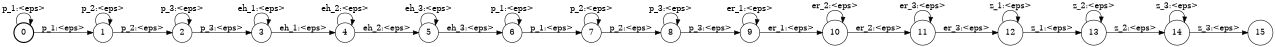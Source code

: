digraph FST {
rankdir = LR;
size = "8.5,11";
center = 1;
orientation = Portrait;
ranksep = "0.4";
nodesep = "0.25";
0 [label = "0", shape = circle, style = bold, fontsize = 14]
	0 -> 0 [label = "p_1:<eps>", fontsize = 14];
	0 -> 1 [label = "p_1:<eps>", fontsize = 14];
1 [label = "1", shape = circle, style = solid, fontsize = 14]
	1 -> 1 [label = "p_2:<eps>", fontsize = 14];
	1 -> 2 [label = "p_2:<eps>", fontsize = 14];
2 [label = "2", shape = circle, style = solid, fontsize = 14]
	2 -> 2 [label = "p_3:<eps>", fontsize = 14];
	2 -> 3 [label = "p_3:<eps>", fontsize = 14];
3 [label = "3", shape = circle, style = solid, fontsize = 14]
	3 -> 3 [label = "eh_1:<eps>", fontsize = 14];
	3 -> 4 [label = "eh_1:<eps>", fontsize = 14];
4 [label = "4", shape = circle, style = solid, fontsize = 14]
	4 -> 4 [label = "eh_2:<eps>", fontsize = 14];
	4 -> 5 [label = "eh_2:<eps>", fontsize = 14];
5 [label = "5", shape = circle, style = solid, fontsize = 14]
	5 -> 5 [label = "eh_3:<eps>", fontsize = 14];
	5 -> 6 [label = "eh_3:<eps>", fontsize = 14];
6 [label = "6", shape = circle, style = solid, fontsize = 14]
	6 -> 6 [label = "p_1:<eps>", fontsize = 14];
	6 -> 7 [label = "p_1:<eps>", fontsize = 14];
7 [label = "7", shape = circle, style = solid, fontsize = 14]
	7 -> 7 [label = "p_2:<eps>", fontsize = 14];
	7 -> 8 [label = "p_2:<eps>", fontsize = 14];
8 [label = "8", shape = circle, style = solid, fontsize = 14]
	8 -> 8 [label = "p_3:<eps>", fontsize = 14];
	8 -> 9 [label = "p_3:<eps>", fontsize = 14];
9 [label = "9", shape = circle, style = solid, fontsize = 14]
	9 -> 9 [label = "er_1:<eps>", fontsize = 14];
	9 -> 10 [label = "er_1:<eps>", fontsize = 14];
10 [label = "10", shape = circle, style = solid, fontsize = 14]
	10 -> 10 [label = "er_2:<eps>", fontsize = 14];
	10 -> 11 [label = "er_2:<eps>", fontsize = 14];
11 [label = "11", shape = circle, style = solid, fontsize = 14]
	11 -> 11 [label = "er_3:<eps>", fontsize = 14];
	11 -> 12 [label = "er_3:<eps>", fontsize = 14];
12 [label = "12", shape = circle, style = solid, fontsize = 14]
	12 -> 12 [label = "z_1:<eps>", fontsize = 14];
	12 -> 13 [label = "z_1:<eps>", fontsize = 14];
13 [label = "13", shape = circle, style = solid, fontsize = 14]
	13 -> 13 [label = "z_2:<eps>", fontsize = 14];
	13 -> 14 [label = "z_2:<eps>", fontsize = 14];
14 [label = "14", shape = circle, style = solid, fontsize = 14]
	14 -> 14 [label = "z_3:<eps>", fontsize = 14];
	14 -> 15 [label = "z_3:<eps>", fontsize = 14];
15 [label = "15", shape = circle, style = solid, fontsize = 14]
}
